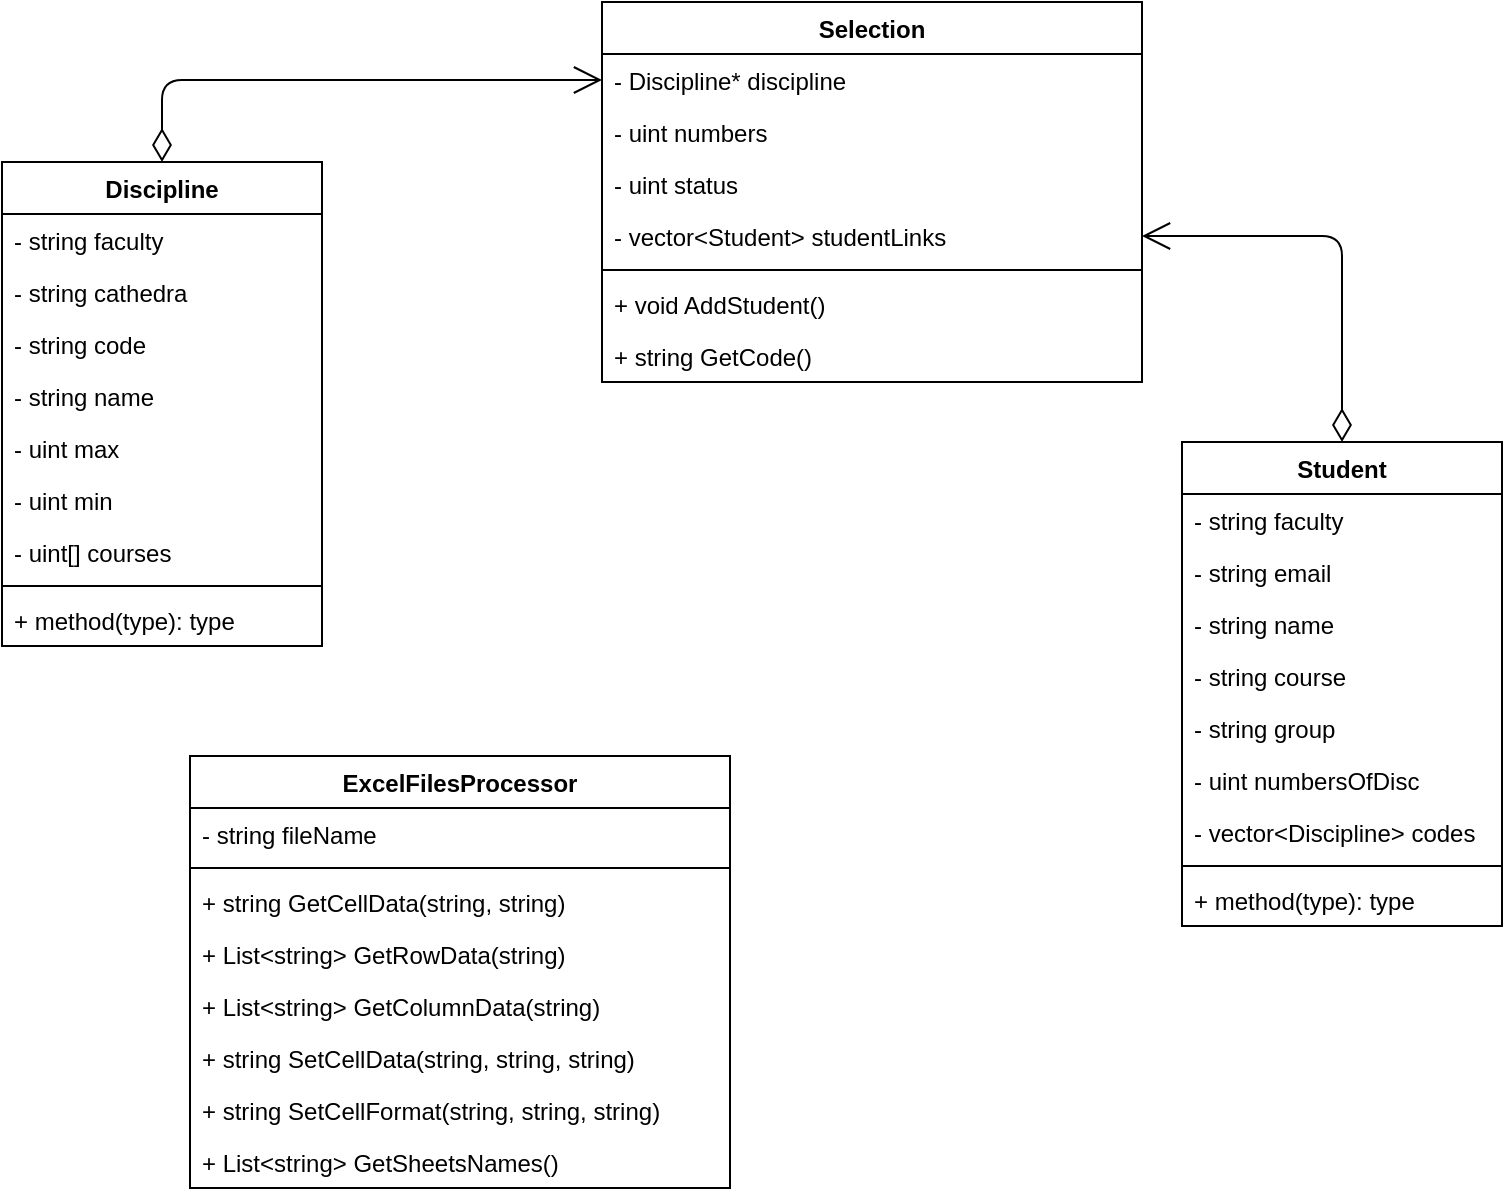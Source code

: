 <mxfile version="14.5.1" type="device"><diagram id="PRxQz1hfmFgJftOkRIZT" name="Page-1"><mxGraphModel dx="1038" dy="548" grid="1" gridSize="10" guides="1" tooltips="1" connect="1" arrows="1" fold="1" page="1" pageScale="1" pageWidth="827" pageHeight="1169" math="0" shadow="0"><root><mxCell id="0"/><mxCell id="1" parent="0"/><mxCell id="jvYMOBnKhRgo_yNcDNhH-1" value="Discipline" style="swimlane;fontStyle=1;align=center;verticalAlign=top;childLayout=stackLayout;horizontal=1;startSize=26;horizontalStack=0;resizeParent=1;resizeParentMax=0;resizeLast=0;collapsible=1;marginBottom=0;" parent="1" vertex="1"><mxGeometry x="50" y="180" width="160" height="242" as="geometry"/></mxCell><mxCell id="jvYMOBnKhRgo_yNcDNhH-2" value="- string faculty" style="text;strokeColor=none;fillColor=none;align=left;verticalAlign=top;spacingLeft=4;spacingRight=4;overflow=hidden;rotatable=0;points=[[0,0.5],[1,0.5]];portConstraint=eastwest;" parent="jvYMOBnKhRgo_yNcDNhH-1" vertex="1"><mxGeometry y="26" width="160" height="26" as="geometry"/></mxCell><mxCell id="jvYMOBnKhRgo_yNcDNhH-5" value="- string cathedra" style="text;strokeColor=none;fillColor=none;align=left;verticalAlign=top;spacingLeft=4;spacingRight=4;overflow=hidden;rotatable=0;points=[[0,0.5],[1,0.5]];portConstraint=eastwest;" parent="jvYMOBnKhRgo_yNcDNhH-1" vertex="1"><mxGeometry y="52" width="160" height="26" as="geometry"/></mxCell><mxCell id="jvYMOBnKhRgo_yNcDNhH-6" value="- string code" style="text;strokeColor=none;fillColor=none;align=left;verticalAlign=top;spacingLeft=4;spacingRight=4;overflow=hidden;rotatable=0;points=[[0,0.5],[1,0.5]];portConstraint=eastwest;" parent="jvYMOBnKhRgo_yNcDNhH-1" vertex="1"><mxGeometry y="78" width="160" height="26" as="geometry"/></mxCell><mxCell id="jvYMOBnKhRgo_yNcDNhH-7" value="- string name" style="text;strokeColor=none;fillColor=none;align=left;verticalAlign=top;spacingLeft=4;spacingRight=4;overflow=hidden;rotatable=0;points=[[0,0.5],[1,0.5]];portConstraint=eastwest;" parent="jvYMOBnKhRgo_yNcDNhH-1" vertex="1"><mxGeometry y="104" width="160" height="26" as="geometry"/></mxCell><mxCell id="jvYMOBnKhRgo_yNcDNhH-10" value="- uint max" style="text;strokeColor=none;fillColor=none;align=left;verticalAlign=top;spacingLeft=4;spacingRight=4;overflow=hidden;rotatable=0;points=[[0,0.5],[1,0.5]];portConstraint=eastwest;" parent="jvYMOBnKhRgo_yNcDNhH-1" vertex="1"><mxGeometry y="130" width="160" height="26" as="geometry"/></mxCell><mxCell id="jvYMOBnKhRgo_yNcDNhH-9" value="- uint min" style="text;strokeColor=none;fillColor=none;align=left;verticalAlign=top;spacingLeft=4;spacingRight=4;overflow=hidden;rotatable=0;points=[[0,0.5],[1,0.5]];portConstraint=eastwest;" parent="jvYMOBnKhRgo_yNcDNhH-1" vertex="1"><mxGeometry y="156" width="160" height="26" as="geometry"/></mxCell><mxCell id="jvYMOBnKhRgo_yNcDNhH-8" value="- uint[] courses" style="text;strokeColor=none;fillColor=none;align=left;verticalAlign=top;spacingLeft=4;spacingRight=4;overflow=hidden;rotatable=0;points=[[0,0.5],[1,0.5]];portConstraint=eastwest;" parent="jvYMOBnKhRgo_yNcDNhH-1" vertex="1"><mxGeometry y="182" width="160" height="26" as="geometry"/></mxCell><mxCell id="jvYMOBnKhRgo_yNcDNhH-3" value="" style="line;strokeWidth=1;fillColor=none;align=left;verticalAlign=middle;spacingTop=-1;spacingLeft=3;spacingRight=3;rotatable=0;labelPosition=right;points=[];portConstraint=eastwest;" parent="jvYMOBnKhRgo_yNcDNhH-1" vertex="1"><mxGeometry y="208" width="160" height="8" as="geometry"/></mxCell><mxCell id="jvYMOBnKhRgo_yNcDNhH-4" value="+ method(type): type" style="text;strokeColor=none;fillColor=none;align=left;verticalAlign=top;spacingLeft=4;spacingRight=4;overflow=hidden;rotatable=0;points=[[0,0.5],[1,0.5]];portConstraint=eastwest;" parent="jvYMOBnKhRgo_yNcDNhH-1" vertex="1"><mxGeometry y="216" width="160" height="26" as="geometry"/></mxCell><mxCell id="jvYMOBnKhRgo_yNcDNhH-15" value="Selection" style="swimlane;fontStyle=1;align=center;verticalAlign=top;childLayout=stackLayout;horizontal=1;startSize=26;horizontalStack=0;resizeParent=1;resizeParentMax=0;resizeLast=0;collapsible=1;marginBottom=0;" parent="1" vertex="1"><mxGeometry x="350" y="100" width="270" height="190" as="geometry"/></mxCell><mxCell id="jvYMOBnKhRgo_yNcDNhH-16" value="- Discipline* discipline" style="text;strokeColor=none;fillColor=none;align=left;verticalAlign=top;spacingLeft=4;spacingRight=4;overflow=hidden;rotatable=0;points=[[0,0.5],[1,0.5]];portConstraint=eastwest;" parent="jvYMOBnKhRgo_yNcDNhH-15" vertex="1"><mxGeometry y="26" width="270" height="26" as="geometry"/></mxCell><mxCell id="jvYMOBnKhRgo_yNcDNhH-32" value="- uint numbers" style="text;strokeColor=none;fillColor=none;align=left;verticalAlign=top;spacingLeft=4;spacingRight=4;overflow=hidden;rotatable=0;points=[[0,0.5],[1,0.5]];portConstraint=eastwest;" parent="jvYMOBnKhRgo_yNcDNhH-15" vertex="1"><mxGeometry y="52" width="270" height="26" as="geometry"/></mxCell><mxCell id="jvYMOBnKhRgo_yNcDNhH-19" value="- uint status" style="text;strokeColor=none;fillColor=none;align=left;verticalAlign=top;spacingLeft=4;spacingRight=4;overflow=hidden;rotatable=0;points=[[0,0.5],[1,0.5]];portConstraint=eastwest;" parent="jvYMOBnKhRgo_yNcDNhH-15" vertex="1"><mxGeometry y="78" width="270" height="26" as="geometry"/></mxCell><mxCell id="jvYMOBnKhRgo_yNcDNhH-20" value="- vector&lt;Student&gt; studentLinks" style="text;strokeColor=none;fillColor=none;align=left;verticalAlign=top;spacingLeft=4;spacingRight=4;overflow=hidden;rotatable=0;points=[[0,0.5],[1,0.5]];portConstraint=eastwest;" parent="jvYMOBnKhRgo_yNcDNhH-15" vertex="1"><mxGeometry y="104" width="270" height="26" as="geometry"/></mxCell><mxCell id="jvYMOBnKhRgo_yNcDNhH-17" value="" style="line;strokeWidth=1;fillColor=none;align=left;verticalAlign=middle;spacingTop=-1;spacingLeft=3;spacingRight=3;rotatable=0;labelPosition=right;points=[];portConstraint=eastwest;" parent="jvYMOBnKhRgo_yNcDNhH-15" vertex="1"><mxGeometry y="130" width="270" height="8" as="geometry"/></mxCell><mxCell id="jvYMOBnKhRgo_yNcDNhH-18" value="+ void AddStudent()" style="text;strokeColor=none;fillColor=none;align=left;verticalAlign=top;spacingLeft=4;spacingRight=4;overflow=hidden;rotatable=0;points=[[0,0.5],[1,0.5]];portConstraint=eastwest;" parent="jvYMOBnKhRgo_yNcDNhH-15" vertex="1"><mxGeometry y="138" width="270" height="26" as="geometry"/></mxCell><mxCell id="jvYMOBnKhRgo_yNcDNhH-38" value="+ string GetCode()" style="text;strokeColor=none;fillColor=none;align=left;verticalAlign=top;spacingLeft=4;spacingRight=4;overflow=hidden;rotatable=0;points=[[0,0.5],[1,0.5]];portConstraint=eastwest;" parent="jvYMOBnKhRgo_yNcDNhH-15" vertex="1"><mxGeometry y="164" width="270" height="26" as="geometry"/></mxCell><mxCell id="jvYMOBnKhRgo_yNcDNhH-21" value="Student" style="swimlane;fontStyle=1;align=center;verticalAlign=top;childLayout=stackLayout;horizontal=1;startSize=26;horizontalStack=0;resizeParent=1;resizeParentMax=0;resizeLast=0;collapsible=1;marginBottom=0;" parent="1" vertex="1"><mxGeometry x="640" y="320" width="160" height="242" as="geometry"/></mxCell><mxCell id="jvYMOBnKhRgo_yNcDNhH-25" value="- string faculty" style="text;strokeColor=none;fillColor=none;align=left;verticalAlign=top;spacingLeft=4;spacingRight=4;overflow=hidden;rotatable=0;points=[[0,0.5],[1,0.5]];portConstraint=eastwest;" parent="jvYMOBnKhRgo_yNcDNhH-21" vertex="1"><mxGeometry y="26" width="160" height="26" as="geometry"/></mxCell><mxCell id="jvYMOBnKhRgo_yNcDNhH-26" value="- string email" style="text;strokeColor=none;fillColor=none;align=left;verticalAlign=top;spacingLeft=4;spacingRight=4;overflow=hidden;rotatable=0;points=[[0,0.5],[1,0.5]];portConstraint=eastwest;" parent="jvYMOBnKhRgo_yNcDNhH-21" vertex="1"><mxGeometry y="52" width="160" height="26" as="geometry"/></mxCell><mxCell id="jvYMOBnKhRgo_yNcDNhH-27" value="- string name" style="text;strokeColor=none;fillColor=none;align=left;verticalAlign=top;spacingLeft=4;spacingRight=4;overflow=hidden;rotatable=0;points=[[0,0.5],[1,0.5]];portConstraint=eastwest;" parent="jvYMOBnKhRgo_yNcDNhH-21" vertex="1"><mxGeometry y="78" width="160" height="26" as="geometry"/></mxCell><mxCell id="jvYMOBnKhRgo_yNcDNhH-30" value="- string course" style="text;strokeColor=none;fillColor=none;align=left;verticalAlign=top;spacingLeft=4;spacingRight=4;overflow=hidden;rotatable=0;points=[[0,0.5],[1,0.5]];portConstraint=eastwest;" parent="jvYMOBnKhRgo_yNcDNhH-21" vertex="1"><mxGeometry y="104" width="160" height="26" as="geometry"/></mxCell><mxCell id="jvYMOBnKhRgo_yNcDNhH-29" value="- string group" style="text;strokeColor=none;fillColor=none;align=left;verticalAlign=top;spacingLeft=4;spacingRight=4;overflow=hidden;rotatable=0;points=[[0,0.5],[1,0.5]];portConstraint=eastwest;" parent="jvYMOBnKhRgo_yNcDNhH-21" vertex="1"><mxGeometry y="130" width="160" height="26" as="geometry"/></mxCell><mxCell id="jvYMOBnKhRgo_yNcDNhH-28" value="- uint numbersOfDisc" style="text;strokeColor=none;fillColor=none;align=left;verticalAlign=top;spacingLeft=4;spacingRight=4;overflow=hidden;rotatable=0;points=[[0,0.5],[1,0.5]];portConstraint=eastwest;" parent="jvYMOBnKhRgo_yNcDNhH-21" vertex="1"><mxGeometry y="156" width="160" height="26" as="geometry"/></mxCell><mxCell id="jvYMOBnKhRgo_yNcDNhH-22" value="- vector&lt;Discipline&gt; codes" style="text;strokeColor=none;fillColor=none;align=left;verticalAlign=top;spacingLeft=4;spacingRight=4;overflow=hidden;rotatable=0;points=[[0,0.5],[1,0.5]];portConstraint=eastwest;" parent="jvYMOBnKhRgo_yNcDNhH-21" vertex="1"><mxGeometry y="182" width="160" height="26" as="geometry"/></mxCell><mxCell id="jvYMOBnKhRgo_yNcDNhH-23" value="" style="line;strokeWidth=1;fillColor=none;align=left;verticalAlign=middle;spacingTop=-1;spacingLeft=3;spacingRight=3;rotatable=0;labelPosition=right;points=[];portConstraint=eastwest;" parent="jvYMOBnKhRgo_yNcDNhH-21" vertex="1"><mxGeometry y="208" width="160" height="8" as="geometry"/></mxCell><mxCell id="jvYMOBnKhRgo_yNcDNhH-24" value="+ method(type): type" style="text;strokeColor=none;fillColor=none;align=left;verticalAlign=top;spacingLeft=4;spacingRight=4;overflow=hidden;rotatable=0;points=[[0,0.5],[1,0.5]];portConstraint=eastwest;" parent="jvYMOBnKhRgo_yNcDNhH-21" vertex="1"><mxGeometry y="216" width="160" height="26" as="geometry"/></mxCell><mxCell id="jvYMOBnKhRgo_yNcDNhH-34" value="" style="endArrow=open;html=1;endSize=12;startArrow=diamondThin;startSize=14;startFill=0;edgeStyle=orthogonalEdgeStyle;align=left;verticalAlign=bottom;exitX=0.5;exitY=0;exitDx=0;exitDy=0;entryX=0;entryY=0.5;entryDx=0;entryDy=0;" parent="1" source="jvYMOBnKhRgo_yNcDNhH-1" target="jvYMOBnKhRgo_yNcDNhH-16" edge="1"><mxGeometry x="-1" y="3" relative="1" as="geometry"><mxPoint x="130" y="130" as="sourcePoint"/><mxPoint x="290" y="130" as="targetPoint"/></mxGeometry></mxCell><mxCell id="jvYMOBnKhRgo_yNcDNhH-36" value="" style="endArrow=open;html=1;endSize=12;startArrow=diamondThin;startSize=14;startFill=0;edgeStyle=orthogonalEdgeStyle;align=left;verticalAlign=bottom;exitX=0.5;exitY=0;exitDx=0;exitDy=0;entryX=1;entryY=0.5;entryDx=0;entryDy=0;" parent="1" source="jvYMOBnKhRgo_yNcDNhH-21" target="jvYMOBnKhRgo_yNcDNhH-20" edge="1"><mxGeometry x="-1" y="3" relative="1" as="geometry"><mxPoint x="700" y="250" as="sourcePoint"/><mxPoint x="860" y="250" as="targetPoint"/><Array as="points"><mxPoint x="720" y="217"/></Array></mxGeometry></mxCell><mxCell id="mwKO7aZE8tTYYiNrYRbf-1" value="ExcelFilesProcessor" style="swimlane;fontStyle=1;align=center;verticalAlign=top;childLayout=stackLayout;horizontal=1;startSize=26;horizontalStack=0;resizeParent=1;resizeParentMax=0;resizeLast=0;collapsible=1;marginBottom=0;" vertex="1" parent="1"><mxGeometry x="144" y="477" width="270" height="216" as="geometry"/></mxCell><mxCell id="mwKO7aZE8tTYYiNrYRbf-2" value="- string fileName" style="text;strokeColor=none;fillColor=none;align=left;verticalAlign=top;spacingLeft=4;spacingRight=4;overflow=hidden;rotatable=0;points=[[0,0.5],[1,0.5]];portConstraint=eastwest;" vertex="1" parent="mwKO7aZE8tTYYiNrYRbf-1"><mxGeometry y="26" width="270" height="26" as="geometry"/></mxCell><mxCell id="mwKO7aZE8tTYYiNrYRbf-3" value="" style="line;strokeWidth=1;fillColor=none;align=left;verticalAlign=middle;spacingTop=-1;spacingLeft=3;spacingRight=3;rotatable=0;labelPosition=right;points=[];portConstraint=eastwest;" vertex="1" parent="mwKO7aZE8tTYYiNrYRbf-1"><mxGeometry y="52" width="270" height="8" as="geometry"/></mxCell><mxCell id="mwKO7aZE8tTYYiNrYRbf-4" value="+ string GetCellData(string, string)" style="text;strokeColor=none;fillColor=none;align=left;verticalAlign=top;spacingLeft=4;spacingRight=4;overflow=hidden;rotatable=0;points=[[0,0.5],[1,0.5]];portConstraint=eastwest;" vertex="1" parent="mwKO7aZE8tTYYiNrYRbf-1"><mxGeometry y="60" width="270" height="26" as="geometry"/></mxCell><mxCell id="mwKO7aZE8tTYYiNrYRbf-10" value="+ List&lt;string&gt; GetRowData(string)" style="text;strokeColor=none;fillColor=none;align=left;verticalAlign=top;spacingLeft=4;spacingRight=4;overflow=hidden;rotatable=0;points=[[0,0.5],[1,0.5]];portConstraint=eastwest;" vertex="1" parent="mwKO7aZE8tTYYiNrYRbf-1"><mxGeometry y="86" width="270" height="26" as="geometry"/></mxCell><mxCell id="mwKO7aZE8tTYYiNrYRbf-11" value="+ List&lt;string&gt; GetColumnData(string)" style="text;strokeColor=none;fillColor=none;align=left;verticalAlign=top;spacingLeft=4;spacingRight=4;overflow=hidden;rotatable=0;points=[[0,0.5],[1,0.5]];portConstraint=eastwest;" vertex="1" parent="mwKO7aZE8tTYYiNrYRbf-1"><mxGeometry y="112" width="270" height="26" as="geometry"/></mxCell><mxCell id="mwKO7aZE8tTYYiNrYRbf-5" value="+ string SetCellData(string, string, string)" style="text;strokeColor=none;fillColor=none;align=left;verticalAlign=top;spacingLeft=4;spacingRight=4;overflow=hidden;rotatable=0;points=[[0,0.5],[1,0.5]];portConstraint=eastwest;" vertex="1" parent="mwKO7aZE8tTYYiNrYRbf-1"><mxGeometry y="138" width="270" height="26" as="geometry"/></mxCell><mxCell id="mwKO7aZE8tTYYiNrYRbf-9" value="+ string SetCellFormat(string, string, string)" style="text;strokeColor=none;fillColor=none;align=left;verticalAlign=top;spacingLeft=4;spacingRight=4;overflow=hidden;rotatable=0;points=[[0,0.5],[1,0.5]];portConstraint=eastwest;" vertex="1" parent="mwKO7aZE8tTYYiNrYRbf-1"><mxGeometry y="164" width="270" height="26" as="geometry"/></mxCell><mxCell id="mwKO7aZE8tTYYiNrYRbf-6" value="+ List&lt;string&gt; GetSheetsNames()" style="text;strokeColor=none;fillColor=none;align=left;verticalAlign=top;spacingLeft=4;spacingRight=4;overflow=hidden;rotatable=0;points=[[0,0.5],[1,0.5]];portConstraint=eastwest;" vertex="1" parent="mwKO7aZE8tTYYiNrYRbf-1"><mxGeometry y="190" width="270" height="26" as="geometry"/></mxCell></root></mxGraphModel></diagram></mxfile>